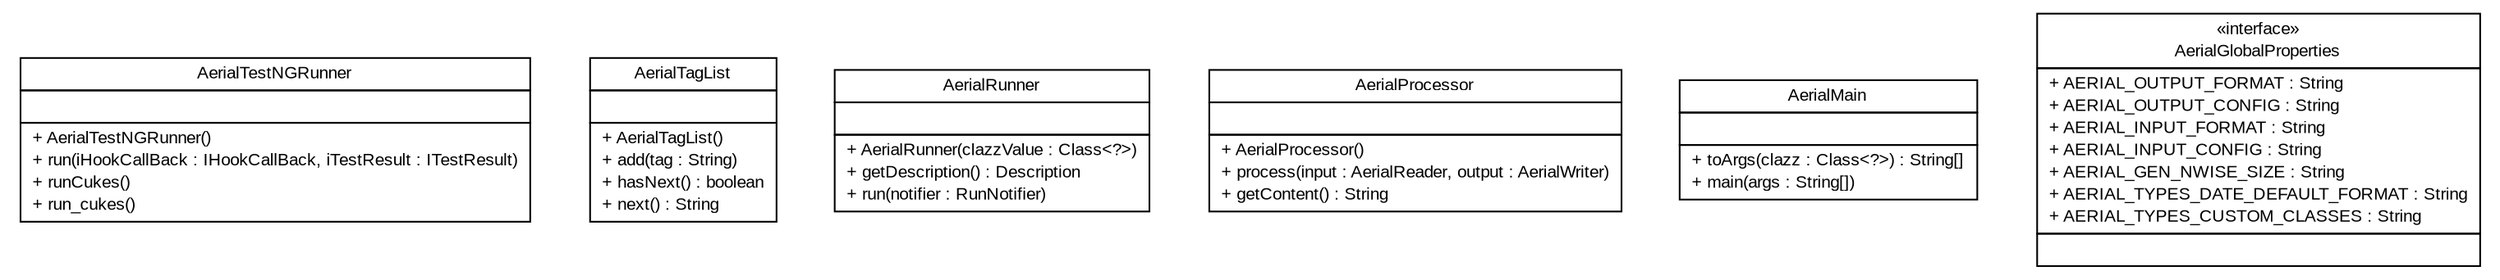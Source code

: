 #!/usr/local/bin/dot
#
# Class diagram 
# Generated by UMLGraph version R5_6 (http://www.umlgraph.org/)
#

digraph G {
	edge [fontname="arial",fontsize=10,labelfontname="arial",labelfontsize=10];
	node [fontname="arial",fontsize=10,shape=plaintext];
	nodesep=0.25;
	ranksep=0.5;
	// com.github.mkolisnyk.aerial.core.AerialTestNGRunner
	c136 [label=<<table title="com.github.mkolisnyk.aerial.core.AerialTestNGRunner" border="0" cellborder="1" cellspacing="0" cellpadding="2" port="p" href="./AerialTestNGRunner.html">
		<tr><td><table border="0" cellspacing="0" cellpadding="1">
<tr><td align="center" balign="center"> AerialTestNGRunner </td></tr>
		</table></td></tr>
		<tr><td><table border="0" cellspacing="0" cellpadding="1">
<tr><td align="left" balign="left">  </td></tr>
		</table></td></tr>
		<tr><td><table border="0" cellspacing="0" cellpadding="1">
<tr><td align="left" balign="left"> + AerialTestNGRunner() </td></tr>
<tr><td align="left" balign="left"> + run(iHookCallBack : IHookCallBack, iTestResult : ITestResult) </td></tr>
<tr><td align="left" balign="left"> + runCukes() </td></tr>
<tr><td align="left" balign="left"> + run_cukes() </td></tr>
		</table></td></tr>
		</table>>, URL="./AerialTestNGRunner.html", fontname="arial", fontcolor="black", fontsize=10.0];
	// com.github.mkolisnyk.aerial.core.AerialTagList
	c137 [label=<<table title="com.github.mkolisnyk.aerial.core.AerialTagList" border="0" cellborder="1" cellspacing="0" cellpadding="2" port="p" href="./AerialTagList.html">
		<tr><td><table border="0" cellspacing="0" cellpadding="1">
<tr><td align="center" balign="center"> AerialTagList </td></tr>
		</table></td></tr>
		<tr><td><table border="0" cellspacing="0" cellpadding="1">
<tr><td align="left" balign="left">  </td></tr>
		</table></td></tr>
		<tr><td><table border="0" cellspacing="0" cellpadding="1">
<tr><td align="left" balign="left"> + AerialTagList() </td></tr>
<tr><td align="left" balign="left"> + add(tag : String) </td></tr>
<tr><td align="left" balign="left"> + hasNext() : boolean </td></tr>
<tr><td align="left" balign="left"> + next() : String </td></tr>
		</table></td></tr>
		</table>>, URL="./AerialTagList.html", fontname="arial", fontcolor="black", fontsize=10.0];
	// com.github.mkolisnyk.aerial.core.AerialRunner
	c138 [label=<<table title="com.github.mkolisnyk.aerial.core.AerialRunner" border="0" cellborder="1" cellspacing="0" cellpadding="2" port="p" href="./AerialRunner.html">
		<tr><td><table border="0" cellspacing="0" cellpadding="1">
<tr><td align="center" balign="center"> AerialRunner </td></tr>
		</table></td></tr>
		<tr><td><table border="0" cellspacing="0" cellpadding="1">
<tr><td align="left" balign="left">  </td></tr>
		</table></td></tr>
		<tr><td><table border="0" cellspacing="0" cellpadding="1">
<tr><td align="left" balign="left"> + AerialRunner(clazzValue : Class&lt;?&gt;) </td></tr>
<tr><td align="left" balign="left"> + getDescription() : Description </td></tr>
<tr><td align="left" balign="left"> + run(notifier : RunNotifier) </td></tr>
		</table></td></tr>
		</table>>, URL="./AerialRunner.html", fontname="arial", fontcolor="black", fontsize=10.0];
	// com.github.mkolisnyk.aerial.core.AerialProcessor
	c139 [label=<<table title="com.github.mkolisnyk.aerial.core.AerialProcessor" border="0" cellborder="1" cellspacing="0" cellpadding="2" port="p" href="./AerialProcessor.html">
		<tr><td><table border="0" cellspacing="0" cellpadding="1">
<tr><td align="center" balign="center"> AerialProcessor </td></tr>
		</table></td></tr>
		<tr><td><table border="0" cellspacing="0" cellpadding="1">
<tr><td align="left" balign="left">  </td></tr>
		</table></td></tr>
		<tr><td><table border="0" cellspacing="0" cellpadding="1">
<tr><td align="left" balign="left"> + AerialProcessor() </td></tr>
<tr><td align="left" balign="left"> + process(input : AerialReader, output : AerialWriter) </td></tr>
<tr><td align="left" balign="left"> + getContent() : String </td></tr>
		</table></td></tr>
		</table>>, URL="./AerialProcessor.html", fontname="arial", fontcolor="black", fontsize=10.0];
	// com.github.mkolisnyk.aerial.core.AerialMain
	c140 [label=<<table title="com.github.mkolisnyk.aerial.core.AerialMain" border="0" cellborder="1" cellspacing="0" cellpadding="2" port="p" href="./AerialMain.html">
		<tr><td><table border="0" cellspacing="0" cellpadding="1">
<tr><td align="center" balign="center"> AerialMain </td></tr>
		</table></td></tr>
		<tr><td><table border="0" cellspacing="0" cellpadding="1">
<tr><td align="left" balign="left">  </td></tr>
		</table></td></tr>
		<tr><td><table border="0" cellspacing="0" cellpadding="1">
<tr><td align="left" balign="left"> + toArgs(clazz : Class&lt;?&gt;) : String[] </td></tr>
<tr><td align="left" balign="left"> + main(args : String[]) </td></tr>
		</table></td></tr>
		</table>>, URL="./AerialMain.html", fontname="arial", fontcolor="black", fontsize=10.0];
	// com.github.mkolisnyk.aerial.core.AerialGlobalProperties
	c141 [label=<<table title="com.github.mkolisnyk.aerial.core.AerialGlobalProperties" border="0" cellborder="1" cellspacing="0" cellpadding="2" port="p" href="./AerialGlobalProperties.html">
		<tr><td><table border="0" cellspacing="0" cellpadding="1">
<tr><td align="center" balign="center"> &#171;interface&#187; </td></tr>
<tr><td align="center" balign="center"> AerialGlobalProperties </td></tr>
		</table></td></tr>
		<tr><td><table border="0" cellspacing="0" cellpadding="1">
<tr><td align="left" balign="left"> + AERIAL_OUTPUT_FORMAT : String </td></tr>
<tr><td align="left" balign="left"> + AERIAL_OUTPUT_CONFIG : String </td></tr>
<tr><td align="left" balign="left"> + AERIAL_INPUT_FORMAT : String </td></tr>
<tr><td align="left" balign="left"> + AERIAL_INPUT_CONFIG : String </td></tr>
<tr><td align="left" balign="left"> + AERIAL_GEN_NWISE_SIZE : String </td></tr>
<tr><td align="left" balign="left"> + AERIAL_TYPES_DATE_DEFAULT_FORMAT : String </td></tr>
<tr><td align="left" balign="left"> + AERIAL_TYPES_CUSTOM_CLASSES : String </td></tr>
		</table></td></tr>
		<tr><td><table border="0" cellspacing="0" cellpadding="1">
<tr><td align="left" balign="left">  </td></tr>
		</table></td></tr>
		</table>>, URL="./AerialGlobalProperties.html", fontname="arial", fontcolor="black", fontsize=10.0];
}

